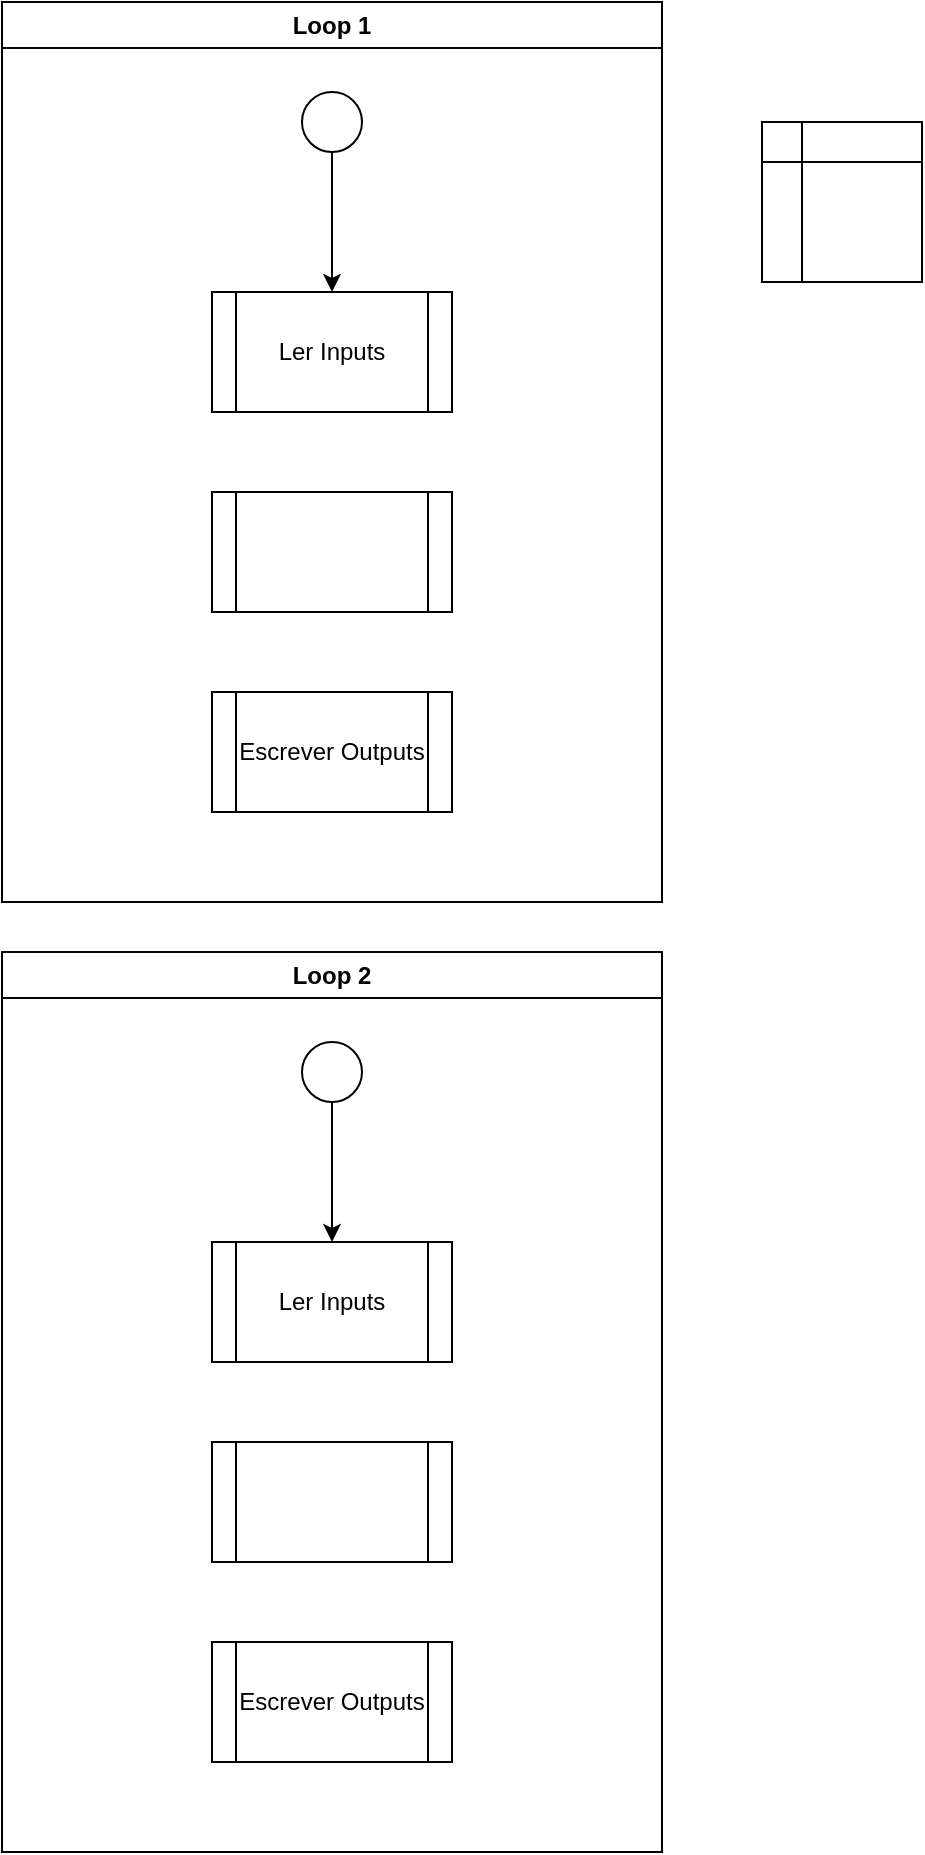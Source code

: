 <mxfile version="24.7.5">
  <diagram name="Página-1" id="likM_Zx0xi8ce1BpOYYx">
    <mxGraphModel dx="1434" dy="844" grid="1" gridSize="10" guides="1" tooltips="1" connect="1" arrows="1" fold="1" page="1" pageScale="1" pageWidth="827" pageHeight="1169" math="0" shadow="0">
      <root>
        <mxCell id="0" />
        <mxCell id="1" parent="0" />
        <mxCell id="uN7vdesGVFmBK7bu6LfC-2" value="" style="shape=internalStorage;whiteSpace=wrap;html=1;backgroundOutline=1;" vertex="1" parent="1">
          <mxGeometry x="400" y="170" width="80" height="80" as="geometry" />
        </mxCell>
        <mxCell id="uN7vdesGVFmBK7bu6LfC-3" value="Loop 1" style="swimlane;whiteSpace=wrap;html=1;" vertex="1" parent="1">
          <mxGeometry x="20" y="110" width="330" height="450" as="geometry" />
        </mxCell>
        <mxCell id="uN7vdesGVFmBK7bu6LfC-1" style="edgeStyle=orthogonalEdgeStyle;rounded=0;orthogonalLoop=1;jettySize=auto;html=1;exitX=0.5;exitY=1;exitDx=0;exitDy=0;entryX=0.5;entryY=0;entryDx=0;entryDy=0;" edge="1" parent="uN7vdesGVFmBK7bu6LfC-3" source="CnbaMy-7QA9IRP3xKi6g-1" target="CnbaMy-7QA9IRP3xKi6g-2">
          <mxGeometry relative="1" as="geometry" />
        </mxCell>
        <mxCell id="CnbaMy-7QA9IRP3xKi6g-1" value="" style="ellipse;whiteSpace=wrap;html=1;" parent="uN7vdesGVFmBK7bu6LfC-3" vertex="1">
          <mxGeometry x="150" y="45" width="30" height="30" as="geometry" />
        </mxCell>
        <mxCell id="CnbaMy-7QA9IRP3xKi6g-2" value="Ler Inputs" style="shape=process;whiteSpace=wrap;html=1;backgroundOutline=1;" parent="uN7vdesGVFmBK7bu6LfC-3" vertex="1">
          <mxGeometry x="105" y="145" width="120" height="60" as="geometry" />
        </mxCell>
        <mxCell id="CnbaMy-7QA9IRP3xKi6g-3" value="" style="shape=process;whiteSpace=wrap;html=1;backgroundOutline=1;" parent="uN7vdesGVFmBK7bu6LfC-3" vertex="1">
          <mxGeometry x="105" y="245" width="120" height="60" as="geometry" />
        </mxCell>
        <mxCell id="CnbaMy-7QA9IRP3xKi6g-6" value="Escrever Outputs" style="shape=process;whiteSpace=wrap;html=1;backgroundOutline=1;" parent="uN7vdesGVFmBK7bu6LfC-3" vertex="1">
          <mxGeometry x="105" y="345" width="120" height="60" as="geometry" />
        </mxCell>
        <mxCell id="uN7vdesGVFmBK7bu6LfC-4" value="Loop 2" style="swimlane;whiteSpace=wrap;html=1;" vertex="1" parent="1">
          <mxGeometry x="20" y="585" width="330" height="450" as="geometry" />
        </mxCell>
        <mxCell id="uN7vdesGVFmBK7bu6LfC-5" style="edgeStyle=orthogonalEdgeStyle;rounded=0;orthogonalLoop=1;jettySize=auto;html=1;exitX=0.5;exitY=1;exitDx=0;exitDy=0;entryX=0.5;entryY=0;entryDx=0;entryDy=0;" edge="1" parent="uN7vdesGVFmBK7bu6LfC-4" source="uN7vdesGVFmBK7bu6LfC-6" target="uN7vdesGVFmBK7bu6LfC-7">
          <mxGeometry relative="1" as="geometry" />
        </mxCell>
        <mxCell id="uN7vdesGVFmBK7bu6LfC-6" value="" style="ellipse;whiteSpace=wrap;html=1;" vertex="1" parent="uN7vdesGVFmBK7bu6LfC-4">
          <mxGeometry x="150" y="45" width="30" height="30" as="geometry" />
        </mxCell>
        <mxCell id="uN7vdesGVFmBK7bu6LfC-7" value="Ler Inputs" style="shape=process;whiteSpace=wrap;html=1;backgroundOutline=1;" vertex="1" parent="uN7vdesGVFmBK7bu6LfC-4">
          <mxGeometry x="105" y="145" width="120" height="60" as="geometry" />
        </mxCell>
        <mxCell id="uN7vdesGVFmBK7bu6LfC-8" value="" style="shape=process;whiteSpace=wrap;html=1;backgroundOutline=1;" vertex="1" parent="uN7vdesGVFmBK7bu6LfC-4">
          <mxGeometry x="105" y="245" width="120" height="60" as="geometry" />
        </mxCell>
        <mxCell id="uN7vdesGVFmBK7bu6LfC-9" value="Escrever Outputs" style="shape=process;whiteSpace=wrap;html=1;backgroundOutline=1;" vertex="1" parent="uN7vdesGVFmBK7bu6LfC-4">
          <mxGeometry x="105" y="345" width="120" height="60" as="geometry" />
        </mxCell>
      </root>
    </mxGraphModel>
  </diagram>
</mxfile>
